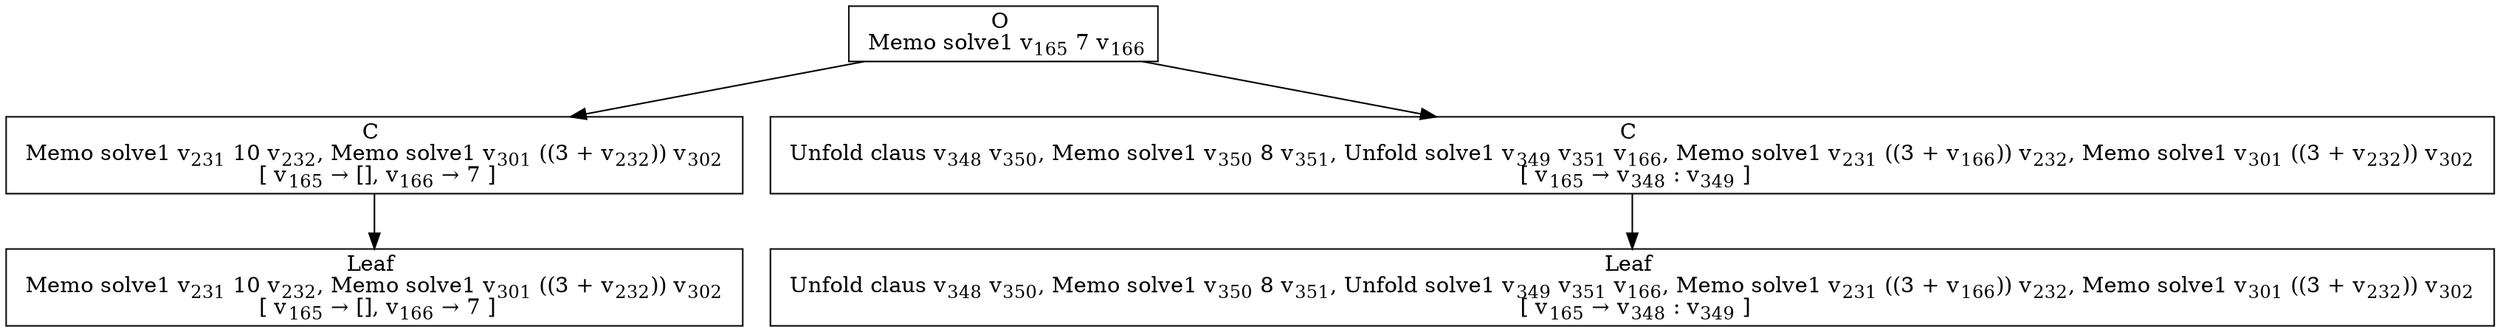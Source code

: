 digraph {
    graph [rankdir=TB
          ,bgcolor=transparent];
    node [shape=box
         ,fillcolor=white
         ,style=filled];
    0 [label=<O <BR/> Memo solve1 v<SUB>165</SUB> 7 v<SUB>166</SUB>>];
    1 [label=<C <BR/> Memo solve1 v<SUB>231</SUB> 10 v<SUB>232</SUB>, Memo solve1 v<SUB>301</SUB> ((3 + v<SUB>232</SUB>)) v<SUB>302</SUB> <BR/>  [ v<SUB>165</SUB> &rarr; [], v<SUB>166</SUB> &rarr; 7 ] >];
    2 [label=<C <BR/> Unfold claus v<SUB>348</SUB> v<SUB>350</SUB>, Memo solve1 v<SUB>350</SUB> 8 v<SUB>351</SUB>, Unfold solve1 v<SUB>349</SUB> v<SUB>351</SUB> v<SUB>166</SUB>, Memo solve1 v<SUB>231</SUB> ((3 + v<SUB>166</SUB>)) v<SUB>232</SUB>, Memo solve1 v<SUB>301</SUB> ((3 + v<SUB>232</SUB>)) v<SUB>302</SUB> <BR/>  [ v<SUB>165</SUB> &rarr; v<SUB>348</SUB> : v<SUB>349</SUB> ] >];
    3 [label=<Leaf <BR/> Memo solve1 v<SUB>231</SUB> 10 v<SUB>232</SUB>, Memo solve1 v<SUB>301</SUB> ((3 + v<SUB>232</SUB>)) v<SUB>302</SUB> <BR/>  [ v<SUB>165</SUB> &rarr; [], v<SUB>166</SUB> &rarr; 7 ] >];
    4 [label=<Leaf <BR/> Unfold claus v<SUB>348</SUB> v<SUB>350</SUB>, Memo solve1 v<SUB>350</SUB> 8 v<SUB>351</SUB>, Unfold solve1 v<SUB>349</SUB> v<SUB>351</SUB> v<SUB>166</SUB>, Memo solve1 v<SUB>231</SUB> ((3 + v<SUB>166</SUB>)) v<SUB>232</SUB>, Memo solve1 v<SUB>301</SUB> ((3 + v<SUB>232</SUB>)) v<SUB>302</SUB> <BR/>  [ v<SUB>165</SUB> &rarr; v<SUB>348</SUB> : v<SUB>349</SUB> ] >];
    0 -> 1 [label=""];
    0 -> 2 [label=""];
    1 -> 3 [label=""];
    2 -> 4 [label=""];
}
